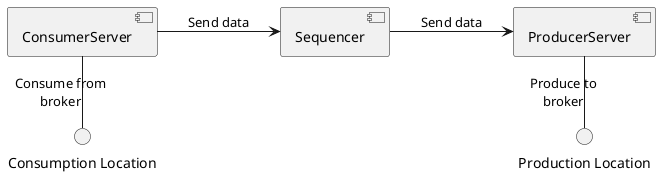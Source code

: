 @startuml
left to right direction
component ConsumerServer
component Sequencer
component ProducerServer
interface "Consumption Location" as ConsumptionLocation
interface "Production Location" as ProductionLocation

ConsumerServer -down-> Sequencer : Send data
Sequencer -down-> ProducerServer : Send data

ConsumerServer -right- ConsumptionLocation : Consume from\nbroker 
ProducerServer -right- ProductionLocation : Produce to\nbroker
@enduml